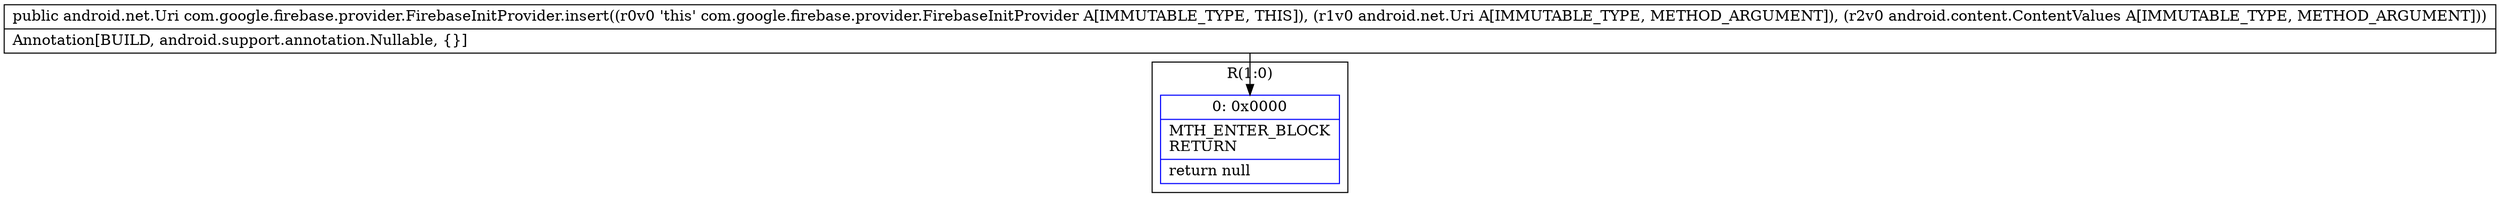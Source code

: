digraph "CFG forcom.google.firebase.provider.FirebaseInitProvider.insert(Landroid\/net\/Uri;Landroid\/content\/ContentValues;)Landroid\/net\/Uri;" {
subgraph cluster_Region_699796282 {
label = "R(1:0)";
node [shape=record,color=blue];
Node_0 [shape=record,label="{0\:\ 0x0000|MTH_ENTER_BLOCK\lRETURN\l|return null\l}"];
}
MethodNode[shape=record,label="{public android.net.Uri com.google.firebase.provider.FirebaseInitProvider.insert((r0v0 'this' com.google.firebase.provider.FirebaseInitProvider A[IMMUTABLE_TYPE, THIS]), (r1v0 android.net.Uri A[IMMUTABLE_TYPE, METHOD_ARGUMENT]), (r2v0 android.content.ContentValues A[IMMUTABLE_TYPE, METHOD_ARGUMENT]))  | Annotation[BUILD, android.support.annotation.Nullable, \{\}]\l}"];
MethodNode -> Node_0;
}

